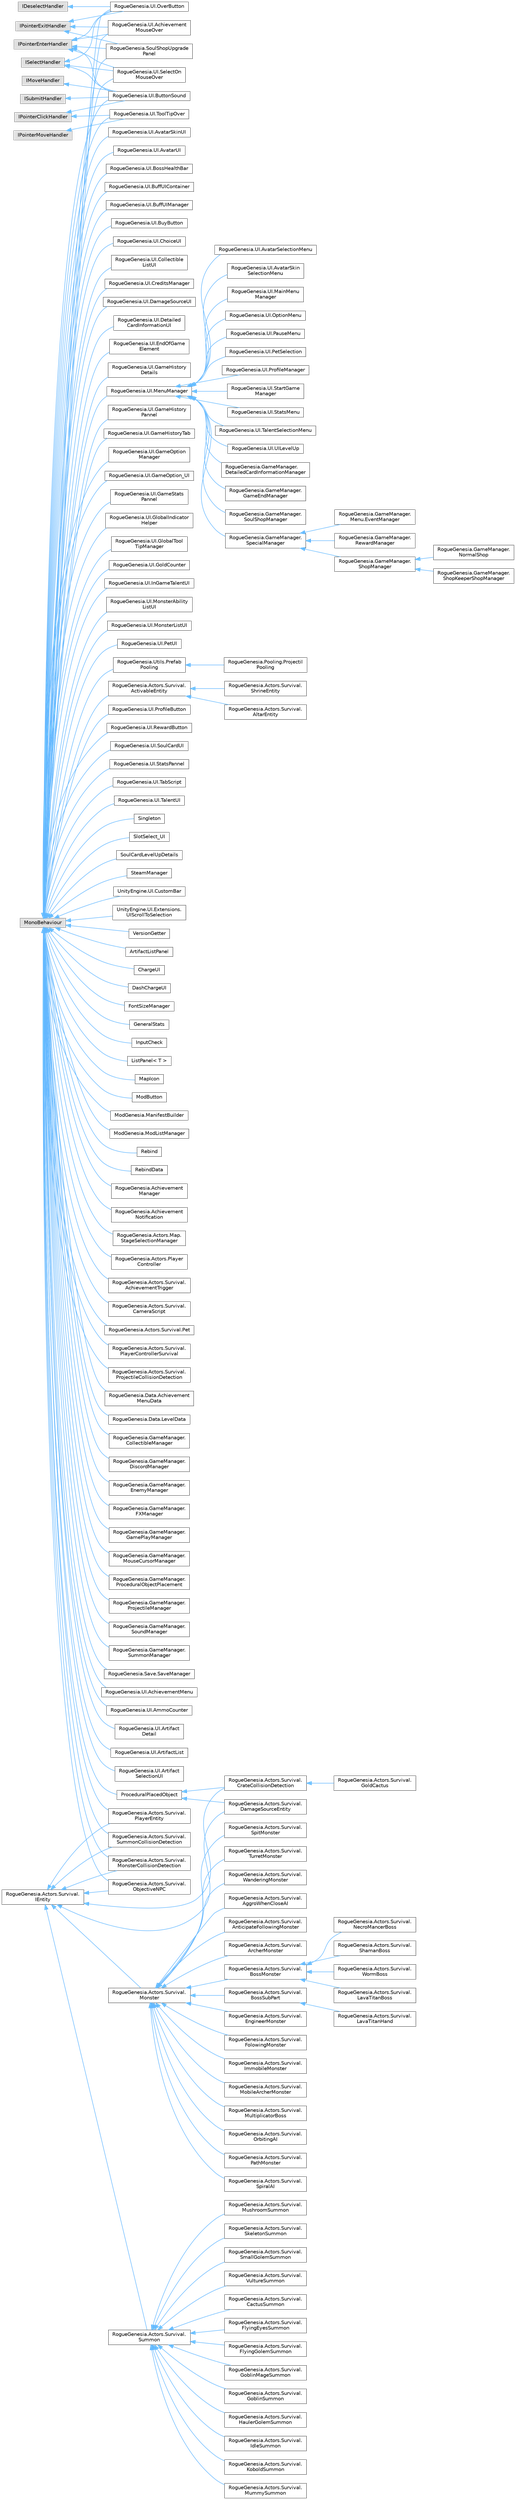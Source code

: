 digraph "Graphical Class Hierarchy"
{
 // LATEX_PDF_SIZE
  bgcolor="transparent";
  edge [fontname=Helvetica,fontsize=10,labelfontname=Helvetica,labelfontsize=10];
  node [fontname=Helvetica,fontsize=10,shape=box,height=0.2,width=0.4];
  rankdir="LR";
  Node0 [label="IDeselectHandler",height=0.2,width=0.4,color="grey60", fillcolor="#E0E0E0", style="filled",tooltip=" "];
  Node0 -> Node1 [dir="back",color="steelblue1",style="solid"];
  Node1 [label="RogueGenesia.UI.OverButton",height=0.2,width=0.4,color="grey40", fillcolor="white", style="filled",URL="$class_rogue_genesia_1_1_u_i_1_1_over_button.html",tooltip=" "];
  Node21 [label="RogueGenesia.Actors.Survival.\lIEntity",height=0.2,width=0.4,color="grey40", fillcolor="white", style="filled",URL="$interface_rogue_genesia_1_1_actors_1_1_survival_1_1_i_entity.html",tooltip=" "];
  Node21 -> Node19 [dir="back",color="steelblue1",style="solid"];
  Node19 [label="RogueGenesia.Actors.Survival.\lCrateCollisionDetection",height=0.2,width=0.4,color="grey40", fillcolor="white", style="filled",URL="$class_rogue_genesia_1_1_actors_1_1_survival_1_1_crate_collision_detection.html",tooltip=" "];
  Node19 -> Node20 [dir="back",color="steelblue1",style="solid"];
  Node20 [label="RogueGenesia.Actors.Survival.\lGoldCactus",height=0.2,width=0.4,color="grey40", fillcolor="white", style="filled",URL="$class_rogue_genesia_1_1_actors_1_1_survival_1_1_gold_cactus.html",tooltip=" "];
  Node21 -> Node22 [dir="back",color="steelblue1",style="solid"];
  Node22 [label="RogueGenesia.Actors.Survival.\lDamageSourceEntity",height=0.2,width=0.4,color="grey40", fillcolor="white", style="filled",URL="$class_rogue_genesia_1_1_actors_1_1_survival_1_1_damage_source_entity.html",tooltip=" "];
  Node21 -> Node23 [dir="back",color="steelblue1",style="solid"];
  Node23 [label="RogueGenesia.Actors.Survival.\lMonster",height=0.2,width=0.4,color="grey40", fillcolor="white", style="filled",URL="$class_rogue_genesia_1_1_actors_1_1_survival_1_1_monster.html",tooltip=" "];
  Node23 -> Node24 [dir="back",color="steelblue1",style="solid"];
  Node24 [label="RogueGenesia.Actors.Survival.\lAggroWhenCloseAI",height=0.2,width=0.4,color="grey40", fillcolor="white", style="filled",URL="$class_rogue_genesia_1_1_actors_1_1_survival_1_1_aggro_when_close_a_i.html",tooltip=" "];
  Node23 -> Node25 [dir="back",color="steelblue1",style="solid"];
  Node25 [label="RogueGenesia.Actors.Survival.\lAnticipateFollowingMonster",height=0.2,width=0.4,color="grey40", fillcolor="white", style="filled",URL="$class_rogue_genesia_1_1_actors_1_1_survival_1_1_anticipate_following_monster.html",tooltip=" "];
  Node23 -> Node26 [dir="back",color="steelblue1",style="solid"];
  Node26 [label="RogueGenesia.Actors.Survival.\lArcherMonster",height=0.2,width=0.4,color="grey40", fillcolor="white", style="filled",URL="$class_rogue_genesia_1_1_actors_1_1_survival_1_1_archer_monster.html",tooltip=" "];
  Node23 -> Node27 [dir="back",color="steelblue1",style="solid"];
  Node27 [label="RogueGenesia.Actors.Survival.\lBossMonster",height=0.2,width=0.4,color="grey40", fillcolor="white", style="filled",URL="$class_rogue_genesia_1_1_actors_1_1_survival_1_1_boss_monster.html",tooltip=" "];
  Node27 -> Node28 [dir="back",color="steelblue1",style="solid"];
  Node28 [label="RogueGenesia.Actors.Survival.\lLavaTitanBoss",height=0.2,width=0.4,color="grey40", fillcolor="white", style="filled",URL="$class_rogue_genesia_1_1_actors_1_1_survival_1_1_lava_titan_boss.html",tooltip=" "];
  Node27 -> Node29 [dir="back",color="steelblue1",style="solid"];
  Node29 [label="RogueGenesia.Actors.Survival.\lNecroMancerBoss",height=0.2,width=0.4,color="grey40", fillcolor="white", style="filled",URL="$class_rogue_genesia_1_1_actors_1_1_survival_1_1_necro_mancer_boss.html",tooltip=" "];
  Node27 -> Node30 [dir="back",color="steelblue1",style="solid"];
  Node30 [label="RogueGenesia.Actors.Survival.\lShamanBoss",height=0.2,width=0.4,color="grey40", fillcolor="white", style="filled",URL="$class_rogue_genesia_1_1_actors_1_1_survival_1_1_shaman_boss.html",tooltip=" "];
  Node27 -> Node31 [dir="back",color="steelblue1",style="solid"];
  Node31 [label="RogueGenesia.Actors.Survival.\lWormBoss",height=0.2,width=0.4,color="grey40", fillcolor="white", style="filled",URL="$class_rogue_genesia_1_1_actors_1_1_survival_1_1_worm_boss.html",tooltip=" "];
  Node23 -> Node32 [dir="back",color="steelblue1",style="solid"];
  Node32 [label="RogueGenesia.Actors.Survival.\lBossSubPart",height=0.2,width=0.4,color="grey40", fillcolor="white", style="filled",URL="$class_rogue_genesia_1_1_actors_1_1_survival_1_1_boss_sub_part.html",tooltip=" "];
  Node32 -> Node33 [dir="back",color="steelblue1",style="solid"];
  Node33 [label="RogueGenesia.Actors.Survival.\lLavaTitanHand",height=0.2,width=0.4,color="grey40", fillcolor="white", style="filled",URL="$class_rogue_genesia_1_1_actors_1_1_survival_1_1_lava_titan_hand.html",tooltip=" "];
  Node23 -> Node34 [dir="back",color="steelblue1",style="solid"];
  Node34 [label="RogueGenesia.Actors.Survival.\lEngineerMonster",height=0.2,width=0.4,color="grey40", fillcolor="white", style="filled",URL="$class_rogue_genesia_1_1_actors_1_1_survival_1_1_engineer_monster.html",tooltip=" "];
  Node23 -> Node35 [dir="back",color="steelblue1",style="solid"];
  Node35 [label="RogueGenesia.Actors.Survival.\lFolowingMonster",height=0.2,width=0.4,color="grey40", fillcolor="white", style="filled",URL="$class_rogue_genesia_1_1_actors_1_1_survival_1_1_folowing_monster.html",tooltip=" "];
  Node23 -> Node36 [dir="back",color="steelblue1",style="solid"];
  Node36 [label="RogueGenesia.Actors.Survival.\lImmobileMonster",height=0.2,width=0.4,color="grey40", fillcolor="white", style="filled",URL="$class_rogue_genesia_1_1_actors_1_1_survival_1_1_immobile_monster.html",tooltip=" "];
  Node23 -> Node37 [dir="back",color="steelblue1",style="solid"];
  Node37 [label="RogueGenesia.Actors.Survival.\lMobileArcherMonster",height=0.2,width=0.4,color="grey40", fillcolor="white", style="filled",URL="$class_rogue_genesia_1_1_actors_1_1_survival_1_1_mobile_archer_monster.html",tooltip=" "];
  Node23 -> Node38 [dir="back",color="steelblue1",style="solid"];
  Node38 [label="RogueGenesia.Actors.Survival.\lMultiplicatorBoss",height=0.2,width=0.4,color="grey40", fillcolor="white", style="filled",URL="$class_rogue_genesia_1_1_actors_1_1_survival_1_1_multiplicator_boss.html",tooltip=" "];
  Node23 -> Node39 [dir="back",color="steelblue1",style="solid"];
  Node39 [label="RogueGenesia.Actors.Survival.\lOrbitingAI",height=0.2,width=0.4,color="grey40", fillcolor="white", style="filled",URL="$class_rogue_genesia_1_1_actors_1_1_survival_1_1_orbiting_a_i.html",tooltip=" "];
  Node23 -> Node40 [dir="back",color="steelblue1",style="solid"];
  Node40 [label="RogueGenesia.Actors.Survival.\lPathMonster",height=0.2,width=0.4,color="grey40", fillcolor="white", style="filled",URL="$class_rogue_genesia_1_1_actors_1_1_survival_1_1_path_monster.html",tooltip=" "];
  Node23 -> Node41 [dir="back",color="steelblue1",style="solid"];
  Node41 [label="RogueGenesia.Actors.Survival.\lSpiralAI",height=0.2,width=0.4,color="grey40", fillcolor="white", style="filled",URL="$class_rogue_genesia_1_1_actors_1_1_survival_1_1_spiral_a_i.html",tooltip=" "];
  Node23 -> Node42 [dir="back",color="steelblue1",style="solid"];
  Node42 [label="RogueGenesia.Actors.Survival.\lSpitMonster",height=0.2,width=0.4,color="grey40", fillcolor="white", style="filled",URL="$class_rogue_genesia_1_1_actors_1_1_survival_1_1_spit_monster.html",tooltip=" "];
  Node23 -> Node43 [dir="back",color="steelblue1",style="solid"];
  Node43 [label="RogueGenesia.Actors.Survival.\lTurretMonster",height=0.2,width=0.4,color="grey40", fillcolor="white", style="filled",URL="$class_rogue_genesia_1_1_actors_1_1_survival_1_1_turret_monster.html",tooltip=" "];
  Node23 -> Node44 [dir="back",color="steelblue1",style="solid"];
  Node44 [label="RogueGenesia.Actors.Survival.\lWanderingMonster",height=0.2,width=0.4,color="grey40", fillcolor="white", style="filled",URL="$class_rogue_genesia_1_1_actors_1_1_survival_1_1_wandering_monster.html",tooltip=" "];
  Node21 -> Node45 [dir="back",color="steelblue1",style="solid"];
  Node45 [label="RogueGenesia.Actors.Survival.\lMonsterCollisionDetection",height=0.2,width=0.4,color="grey40", fillcolor="white", style="filled",URL="$class_rogue_genesia_1_1_actors_1_1_survival_1_1_monster_collision_detection.html",tooltip=" "];
  Node21 -> Node46 [dir="back",color="steelblue1",style="solid"];
  Node46 [label="RogueGenesia.Actors.Survival.\lObjectiveNPC",height=0.2,width=0.4,color="grey40", fillcolor="white", style="filled",URL="$class_rogue_genesia_1_1_actors_1_1_survival_1_1_objective_n_p_c.html",tooltip=" "];
  Node21 -> Node47 [dir="back",color="steelblue1",style="solid"];
  Node47 [label="RogueGenesia.Actors.Survival.\lPlayerEntity",height=0.2,width=0.4,color="grey40", fillcolor="white", style="filled",URL="$class_rogue_genesia_1_1_actors_1_1_survival_1_1_player_entity.html",tooltip=" "];
  Node21 -> Node48 [dir="back",color="steelblue1",style="solid"];
  Node48 [label="RogueGenesia.Actors.Survival.\lSummon",height=0.2,width=0.4,color="grey40", fillcolor="white", style="filled",URL="$class_rogue_genesia_1_1_actors_1_1_survival_1_1_summon.html",tooltip=" "];
  Node48 -> Node49 [dir="back",color="steelblue1",style="solid"];
  Node49 [label="RogueGenesia.Actors.Survival.\lCactusSummon",height=0.2,width=0.4,color="grey40", fillcolor="white", style="filled",URL="$class_rogue_genesia_1_1_actors_1_1_survival_1_1_cactus_summon.html",tooltip=" "];
  Node48 -> Node50 [dir="back",color="steelblue1",style="solid"];
  Node50 [label="RogueGenesia.Actors.Survival.\lFlyingEyesSummon",height=0.2,width=0.4,color="grey40", fillcolor="white", style="filled",URL="$class_rogue_genesia_1_1_actors_1_1_survival_1_1_flying_eyes_summon.html",tooltip=" "];
  Node48 -> Node51 [dir="back",color="steelblue1",style="solid"];
  Node51 [label="RogueGenesia.Actors.Survival.\lFlyingGolemSummon",height=0.2,width=0.4,color="grey40", fillcolor="white", style="filled",URL="$class_rogue_genesia_1_1_actors_1_1_survival_1_1_flying_golem_summon.html",tooltip=" "];
  Node48 -> Node52 [dir="back",color="steelblue1",style="solid"];
  Node52 [label="RogueGenesia.Actors.Survival.\lGoblinMageSummon",height=0.2,width=0.4,color="grey40", fillcolor="white", style="filled",URL="$class_rogue_genesia_1_1_actors_1_1_survival_1_1_goblin_mage_summon.html",tooltip=" "];
  Node48 -> Node53 [dir="back",color="steelblue1",style="solid"];
  Node53 [label="RogueGenesia.Actors.Survival.\lGoblinSummon",height=0.2,width=0.4,color="grey40", fillcolor="white", style="filled",URL="$class_rogue_genesia_1_1_actors_1_1_survival_1_1_goblin_summon.html",tooltip=" "];
  Node48 -> Node54 [dir="back",color="steelblue1",style="solid"];
  Node54 [label="RogueGenesia.Actors.Survival.\lHaulerGolemSummon",height=0.2,width=0.4,color="grey40", fillcolor="white", style="filled",URL="$class_rogue_genesia_1_1_actors_1_1_survival_1_1_hauler_golem_summon.html",tooltip=" "];
  Node48 -> Node55 [dir="back",color="steelblue1",style="solid"];
  Node55 [label="RogueGenesia.Actors.Survival.\lIdleSummon",height=0.2,width=0.4,color="grey40", fillcolor="white", style="filled",URL="$class_rogue_genesia_1_1_actors_1_1_survival_1_1_idle_summon.html",tooltip=" "];
  Node48 -> Node56 [dir="back",color="steelblue1",style="solid"];
  Node56 [label="RogueGenesia.Actors.Survival.\lKoboldSummon",height=0.2,width=0.4,color="grey40", fillcolor="white", style="filled",URL="$class_rogue_genesia_1_1_actors_1_1_survival_1_1_kobold_summon.html",tooltip=" "];
  Node48 -> Node57 [dir="back",color="steelblue1",style="solid"];
  Node57 [label="RogueGenesia.Actors.Survival.\lMummySummon",height=0.2,width=0.4,color="grey40", fillcolor="white", style="filled",URL="$class_rogue_genesia_1_1_actors_1_1_survival_1_1_mummy_summon.html",tooltip=" "];
  Node48 -> Node58 [dir="back",color="steelblue1",style="solid"];
  Node58 [label="RogueGenesia.Actors.Survival.\lMushroomSummon",height=0.2,width=0.4,color="grey40", fillcolor="white", style="filled",URL="$class_rogue_genesia_1_1_actors_1_1_survival_1_1_mushroom_summon.html",tooltip=" "];
  Node48 -> Node59 [dir="back",color="steelblue1",style="solid"];
  Node59 [label="RogueGenesia.Actors.Survival.\lSkeletonSummon",height=0.2,width=0.4,color="grey40", fillcolor="white", style="filled",URL="$class_rogue_genesia_1_1_actors_1_1_survival_1_1_skeleton_summon.html",tooltip=" "];
  Node48 -> Node60 [dir="back",color="steelblue1",style="solid"];
  Node60 [label="RogueGenesia.Actors.Survival.\lSmallGolemSummon",height=0.2,width=0.4,color="grey40", fillcolor="white", style="filled",URL="$class_rogue_genesia_1_1_actors_1_1_survival_1_1_small_golem_summon.html",tooltip=" "];
  Node48 -> Node61 [dir="back",color="steelblue1",style="solid"];
  Node61 [label="RogueGenesia.Actors.Survival.\lVultureSummon",height=0.2,width=0.4,color="grey40", fillcolor="white", style="filled",URL="$class_rogue_genesia_1_1_actors_1_1_survival_1_1_vulture_summon.html",tooltip=" "];
  Node21 -> Node62 [dir="back",color="steelblue1",style="solid"];
  Node62 [label="RogueGenesia.Actors.Survival.\lSummonCollisionDetection",height=0.2,width=0.4,color="grey40", fillcolor="white", style="filled",URL="$class_rogue_genesia_1_1_actors_1_1_survival_1_1_summon_collision_detection.html",tooltip=" "];
  Node101 [label="IMoveHandler",height=0.2,width=0.4,color="grey60", fillcolor="#E0E0E0", style="filled",tooltip=" "];
  Node101 -> Node100 [dir="back",color="steelblue1",style="solid"];
  Node100 [label="RogueGenesia.UI.ButtonSound",height=0.2,width=0.4,color="grey40", fillcolor="white", style="filled",URL="$class_rogue_genesia_1_1_u_i_1_1_button_sound.html",tooltip=" "];
  Node102 [label="IPointerClickHandler",height=0.2,width=0.4,color="grey60", fillcolor="#E0E0E0", style="filled",tooltip=" "];
  Node102 -> Node100 [dir="back",color="steelblue1",style="solid"];
  Node102 -> Node103 [dir="back",color="steelblue1",style="solid"];
  Node103 [label="RogueGenesia.UI.ToolTipOver",height=0.2,width=0.4,color="grey40", fillcolor="white", style="filled",URL="$class_rogue_genesia_1_1_u_i_1_1_tool_tip_over.html",tooltip=" "];
  Node2 [label="IPointerEnterHandler",height=0.2,width=0.4,color="grey60", fillcolor="#E0E0E0", style="filled",tooltip=" "];
  Node2 -> Node3 [dir="back",color="steelblue1",style="solid"];
  Node3 [label="RogueGenesia.SoulShopUpgrade\lPanel",height=0.2,width=0.4,color="grey40", fillcolor="white", style="filled",URL="$class_rogue_genesia_1_1_soul_shop_upgrade_panel.html",tooltip=" "];
  Node2 -> Node5 [dir="back",color="steelblue1",style="solid"];
  Node5 [label="RogueGenesia.UI.Achievement\lMouseOver",height=0.2,width=0.4,color="grey40", fillcolor="white", style="filled",URL="$class_rogue_genesia_1_1_u_i_1_1_achievement_mouse_over.html",tooltip=" "];
  Node2 -> Node100 [dir="back",color="steelblue1",style="solid"];
  Node2 -> Node1 [dir="back",color="steelblue1",style="solid"];
  Node2 -> Node106 [dir="back",color="steelblue1",style="solid"];
  Node106 [label="RogueGenesia.UI.SelectOn\lMouseOver",height=0.2,width=0.4,color="grey40", fillcolor="white", style="filled",URL="$class_rogue_genesia_1_1_u_i_1_1_select_on_mouse_over.html",tooltip=" "];
  Node4 [label="IPointerExitHandler",height=0.2,width=0.4,color="grey60", fillcolor="#E0E0E0", style="filled",tooltip=" "];
  Node4 -> Node3 [dir="back",color="steelblue1",style="solid"];
  Node4 -> Node5 [dir="back",color="steelblue1",style="solid"];
  Node4 -> Node1 [dir="back",color="steelblue1",style="solid"];
  Node104 [label="IPointerMoveHandler",height=0.2,width=0.4,color="grey60", fillcolor="#E0E0E0", style="filled",tooltip=" "];
  Node104 -> Node103 [dir="back",color="steelblue1",style="solid"];
  Node105 [label="ISelectHandler",height=0.2,width=0.4,color="grey60", fillcolor="#E0E0E0", style="filled",tooltip=" "];
  Node105 -> Node100 [dir="back",color="steelblue1",style="solid"];
  Node105 -> Node1 [dir="back",color="steelblue1",style="solid"];
  Node105 -> Node106 [dir="back",color="steelblue1",style="solid"];
  Node107 [label="ISubmitHandler",height=0.2,width=0.4,color="grey60", fillcolor="#E0E0E0", style="filled",tooltip=" "];
  Node107 -> Node100 [dir="back",color="steelblue1",style="solid"];
  Node6 [label="MonoBehaviour",height=0.2,width=0.4,color="grey60", fillcolor="#E0E0E0", style="filled",tooltip=" "];
  Node6 -> Node7 [dir="back",color="steelblue1",style="solid"];
  Node7 [label="ArtifactListPanel",height=0.2,width=0.4,color="grey40", fillcolor="white", style="filled",URL="$class_artifact_list_panel.html",tooltip=" "];
  Node6 -> Node8 [dir="back",color="steelblue1",style="solid"];
  Node8 [label="ChargeUI",height=0.2,width=0.4,color="grey40", fillcolor="white", style="filled",URL="$class_charge_u_i.html",tooltip=" "];
  Node6 -> Node9 [dir="back",color="steelblue1",style="solid"];
  Node9 [label="DashChargeUI",height=0.2,width=0.4,color="grey40", fillcolor="white", style="filled",URL="$class_dash_charge_u_i.html",tooltip=" "];
  Node6 -> Node10 [dir="back",color="steelblue1",style="solid"];
  Node10 [label="FontSizeManager",height=0.2,width=0.4,color="grey40", fillcolor="white", style="filled",URL="$class_font_size_manager.html",tooltip=" "];
  Node6 -> Node11 [dir="back",color="steelblue1",style="solid"];
  Node11 [label="GeneralStats",height=0.2,width=0.4,color="grey40", fillcolor="white", style="filled",URL="$class_general_stats.html",tooltip=" "];
  Node6 -> Node12 [dir="back",color="steelblue1",style="solid"];
  Node12 [label="InputCheck",height=0.2,width=0.4,color="grey40", fillcolor="white", style="filled",URL="$class_input_check.html",tooltip=" "];
  Node6 -> Node13 [dir="back",color="steelblue1",style="solid"];
  Node13 [label="ListPanel\< T \>",height=0.2,width=0.4,color="grey40", fillcolor="white", style="filled",URL="$class_list_panel.html",tooltip=" "];
  Node6 -> Node14 [dir="back",color="steelblue1",style="solid"];
  Node14 [label="MapIcon",height=0.2,width=0.4,color="grey40", fillcolor="white", style="filled",URL="$class_map_icon.html",tooltip=" "];
  Node6 -> Node15 [dir="back",color="steelblue1",style="solid"];
  Node15 [label="ModButton",height=0.2,width=0.4,color="grey40", fillcolor="white", style="filled",URL="$class_mod_button.html",tooltip=" "];
  Node6 -> Node16 [dir="back",color="steelblue1",style="solid"];
  Node16 [label="ModGenesia.ManifestBuilder",height=0.2,width=0.4,color="grey40", fillcolor="white", style="filled",URL="$class_mod_genesia_1_1_manifest_builder.html",tooltip=" "];
  Node6 -> Node17 [dir="back",color="steelblue1",style="solid"];
  Node17 [label="ModGenesia.ModListManager",height=0.2,width=0.4,color="grey40", fillcolor="white", style="filled",URL="$class_mod_genesia_1_1_mod_list_manager.html",tooltip=" "];
  Node6 -> Node18 [dir="back",color="steelblue1",style="solid"];
  Node18 [label="ProceduralPlacedObject",height=0.2,width=0.4,color="grey40", fillcolor="white", style="filled",URL="$class_procedural_placed_object.html",tooltip=" "];
  Node18 -> Node19 [dir="back",color="steelblue1",style="solid"];
  Node18 -> Node22 [dir="back",color="steelblue1",style="solid"];
  Node6 -> Node63 [dir="back",color="steelblue1",style="solid"];
  Node63 [label="Rebind",height=0.2,width=0.4,color="grey40", fillcolor="white", style="filled",URL="$class_rebind.html",tooltip=" "];
  Node6 -> Node64 [dir="back",color="steelblue1",style="solid"];
  Node64 [label="RebindData",height=0.2,width=0.4,color="grey40", fillcolor="white", style="filled",URL="$class_rebind_data.html",tooltip=" "];
  Node6 -> Node65 [dir="back",color="steelblue1",style="solid"];
  Node65 [label="RogueGenesia.Achievement\lManager",height=0.2,width=0.4,color="grey40", fillcolor="white", style="filled",URL="$class_rogue_genesia_1_1_achievement_manager.html",tooltip=" "];
  Node6 -> Node66 [dir="back",color="steelblue1",style="solid"];
  Node66 [label="RogueGenesia.Achievement\lNotification",height=0.2,width=0.4,color="grey40", fillcolor="white", style="filled",URL="$class_rogue_genesia_1_1_achievement_notification.html",tooltip=" "];
  Node6 -> Node67 [dir="back",color="steelblue1",style="solid"];
  Node67 [label="RogueGenesia.Actors.Map.\lStageSelectionManager",height=0.2,width=0.4,color="grey40", fillcolor="white", style="filled",URL="$class_rogue_genesia_1_1_actors_1_1_map_1_1_stage_selection_manager.html",tooltip=" "];
  Node6 -> Node68 [dir="back",color="steelblue1",style="solid"];
  Node68 [label="RogueGenesia.Actors.Player\lController",height=0.2,width=0.4,color="grey40", fillcolor="white", style="filled",URL="$class_rogue_genesia_1_1_actors_1_1_player_controller.html",tooltip=" "];
  Node6 -> Node69 [dir="back",color="steelblue1",style="solid"];
  Node69 [label="RogueGenesia.Actors.Survival.\lAchievementTrigger",height=0.2,width=0.4,color="grey40", fillcolor="white", style="filled",URL="$class_rogue_genesia_1_1_actors_1_1_survival_1_1_achievement_trigger.html",tooltip=" "];
  Node6 -> Node70 [dir="back",color="steelblue1",style="solid"];
  Node70 [label="RogueGenesia.Actors.Survival.\lActivableEntity",height=0.2,width=0.4,color="grey40", fillcolor="white", style="filled",URL="$class_rogue_genesia_1_1_actors_1_1_survival_1_1_activable_entity.html",tooltip=" "];
  Node70 -> Node71 [dir="back",color="steelblue1",style="solid"];
  Node71 [label="RogueGenesia.Actors.Survival.\lAltarEntity",height=0.2,width=0.4,color="grey40", fillcolor="white", style="filled",URL="$class_rogue_genesia_1_1_actors_1_1_survival_1_1_altar_entity.html",tooltip=" "];
  Node70 -> Node72 [dir="back",color="steelblue1",style="solid"];
  Node72 [label="RogueGenesia.Actors.Survival.\lShrineEntity",height=0.2,width=0.4,color="grey40", fillcolor="white", style="filled",URL="$class_rogue_genesia_1_1_actors_1_1_survival_1_1_shrine_entity.html",tooltip=" "];
  Node6 -> Node73 [dir="back",color="steelblue1",style="solid"];
  Node73 [label="RogueGenesia.Actors.Survival.\lCameraScript",height=0.2,width=0.4,color="grey40", fillcolor="white", style="filled",URL="$class_rogue_genesia_1_1_actors_1_1_survival_1_1_camera_script.html",tooltip=" "];
  Node6 -> Node45 [dir="back",color="steelblue1",style="solid"];
  Node6 -> Node46 [dir="back",color="steelblue1",style="solid"];
  Node6 -> Node74 [dir="back",color="steelblue1",style="solid"];
  Node74 [label="RogueGenesia.Actors.Survival.Pet",height=0.2,width=0.4,color="grey40", fillcolor="white", style="filled",URL="$class_rogue_genesia_1_1_actors_1_1_survival_1_1_pet.html",tooltip=" "];
  Node6 -> Node75 [dir="back",color="steelblue1",style="solid"];
  Node75 [label="RogueGenesia.Actors.Survival.\lPlayerControllerSurvival",height=0.2,width=0.4,color="grey40", fillcolor="white", style="filled",URL="$class_rogue_genesia_1_1_actors_1_1_survival_1_1_player_controller_survival.html",tooltip=" "];
  Node6 -> Node47 [dir="back",color="steelblue1",style="solid"];
  Node6 -> Node76 [dir="back",color="steelblue1",style="solid"];
  Node76 [label="RogueGenesia.Actors.Survival.\lProjectileCollisionDetection",height=0.2,width=0.4,color="grey40", fillcolor="white", style="filled",URL="$class_rogue_genesia_1_1_actors_1_1_survival_1_1_projectile_collision_detection.html",tooltip=" "];
  Node6 -> Node62 [dir="back",color="steelblue1",style="solid"];
  Node6 -> Node77 [dir="back",color="steelblue1",style="solid"];
  Node77 [label="RogueGenesia.Data.Achievement\lMenuData",height=0.2,width=0.4,color="grey40", fillcolor="white", style="filled",URL="$class_rogue_genesia_1_1_data_1_1_achievement_menu_data.html",tooltip=" "];
  Node6 -> Node78 [dir="back",color="steelblue1",style="solid"];
  Node78 [label="RogueGenesia.Data.LevelData",height=0.2,width=0.4,color="grey40", fillcolor="white", style="filled",URL="$class_rogue_genesia_1_1_data_1_1_level_data.html",tooltip=" "];
  Node6 -> Node79 [dir="back",color="steelblue1",style="solid"];
  Node79 [label="RogueGenesia.GameManager.\lCollectibleManager",height=0.2,width=0.4,color="grey40", fillcolor="white", style="filled",URL="$class_rogue_genesia_1_1_game_manager_1_1_collectible_manager.html",tooltip=" "];
  Node6 -> Node80 [dir="back",color="steelblue1",style="solid"];
  Node80 [label="RogueGenesia.GameManager.\lDiscordManager",height=0.2,width=0.4,color="grey40", fillcolor="white", style="filled",URL="$class_rogue_genesia_1_1_game_manager_1_1_discord_manager.html",tooltip=" "];
  Node6 -> Node81 [dir="back",color="steelblue1",style="solid"];
  Node81 [label="RogueGenesia.GameManager.\lEnemyManager",height=0.2,width=0.4,color="grey40", fillcolor="white", style="filled",URL="$class_rogue_genesia_1_1_game_manager_1_1_enemy_manager.html",tooltip=" "];
  Node6 -> Node82 [dir="back",color="steelblue1",style="solid"];
  Node82 [label="RogueGenesia.GameManager.\lFXManager",height=0.2,width=0.4,color="grey40", fillcolor="white", style="filled",URL="$class_rogue_genesia_1_1_game_manager_1_1_f_x_manager.html",tooltip=" "];
  Node6 -> Node83 [dir="back",color="steelblue1",style="solid"];
  Node83 [label="RogueGenesia.GameManager.\lGamePlayManager",height=0.2,width=0.4,color="grey40", fillcolor="white", style="filled",URL="$class_rogue_genesia_1_1_game_manager_1_1_game_play_manager.html",tooltip=" "];
  Node6 -> Node84 [dir="back",color="steelblue1",style="solid"];
  Node84 [label="RogueGenesia.GameManager.\lMouseCursorManager",height=0.2,width=0.4,color="grey40", fillcolor="white", style="filled",URL="$class_rogue_genesia_1_1_game_manager_1_1_mouse_cursor_manager.html",tooltip=" "];
  Node6 -> Node85 [dir="back",color="steelblue1",style="solid"];
  Node85 [label="RogueGenesia.GameManager.\lProceduralObjectPlacement",height=0.2,width=0.4,color="grey40", fillcolor="white", style="filled",URL="$class_rogue_genesia_1_1_game_manager_1_1_procedural_object_placement.html",tooltip=" "];
  Node6 -> Node86 [dir="back",color="steelblue1",style="solid"];
  Node86 [label="RogueGenesia.GameManager.\lProjectileManager",height=0.2,width=0.4,color="grey40", fillcolor="white", style="filled",URL="$class_rogue_genesia_1_1_game_manager_1_1_projectile_manager.html",tooltip=" "];
  Node6 -> Node87 [dir="back",color="steelblue1",style="solid"];
  Node87 [label="RogueGenesia.GameManager.\lSoundManager",height=0.2,width=0.4,color="grey40", fillcolor="white", style="filled",URL="$class_rogue_genesia_1_1_game_manager_1_1_sound_manager.html",tooltip=" "];
  Node6 -> Node88 [dir="back",color="steelblue1",style="solid"];
  Node88 [label="RogueGenesia.GameManager.\lSummonManager",height=0.2,width=0.4,color="grey40", fillcolor="white", style="filled",URL="$class_rogue_genesia_1_1_game_manager_1_1_summon_manager.html",tooltip=" "];
  Node6 -> Node89 [dir="back",color="steelblue1",style="solid"];
  Node89 [label="RogueGenesia.Save.SaveManager",height=0.2,width=0.4,color="grey40", fillcolor="white", style="filled",URL="$class_rogue_genesia_1_1_save_1_1_save_manager.html",tooltip=" "];
  Node6 -> Node3 [dir="back",color="steelblue1",style="solid"];
  Node6 -> Node90 [dir="back",color="steelblue1",style="solid"];
  Node90 [label="RogueGenesia.UI.AchievementMenu",height=0.2,width=0.4,color="grey40", fillcolor="white", style="filled",URL="$class_rogue_genesia_1_1_u_i_1_1_achievement_menu.html",tooltip=" "];
  Node6 -> Node5 [dir="back",color="steelblue1",style="solid"];
  Node6 -> Node91 [dir="back",color="steelblue1",style="solid"];
  Node91 [label="RogueGenesia.UI.AmmoCounter",height=0.2,width=0.4,color="grey40", fillcolor="white", style="filled",URL="$class_rogue_genesia_1_1_u_i_1_1_ammo_counter.html",tooltip=" "];
  Node6 -> Node92 [dir="back",color="steelblue1",style="solid"];
  Node92 [label="RogueGenesia.UI.Artifact\lDetail",height=0.2,width=0.4,color="grey40", fillcolor="white", style="filled",URL="$class_rogue_genesia_1_1_u_i_1_1_artifact_detail.html",tooltip=" "];
  Node6 -> Node93 [dir="back",color="steelblue1",style="solid"];
  Node93 [label="RogueGenesia.UI.ArtifactList",height=0.2,width=0.4,color="grey40", fillcolor="white", style="filled",URL="$class_rogue_genesia_1_1_u_i_1_1_artifact_list.html",tooltip=" "];
  Node6 -> Node94 [dir="back",color="steelblue1",style="solid"];
  Node94 [label="RogueGenesia.UI.Artifact\lSelectionUI",height=0.2,width=0.4,color="grey40", fillcolor="white", style="filled",URL="$class_rogue_genesia_1_1_u_i_1_1_artifact_selection_u_i.html",tooltip=" "];
  Node6 -> Node95 [dir="back",color="steelblue1",style="solid"];
  Node95 [label="RogueGenesia.UI.AvatarSkinUI",height=0.2,width=0.4,color="grey40", fillcolor="white", style="filled",URL="$class_rogue_genesia_1_1_u_i_1_1_avatar_skin_u_i.html",tooltip=" "];
  Node6 -> Node96 [dir="back",color="steelblue1",style="solid"];
  Node96 [label="RogueGenesia.UI.AvatarUI",height=0.2,width=0.4,color="grey40", fillcolor="white", style="filled",URL="$class_rogue_genesia_1_1_u_i_1_1_avatar_u_i.html",tooltip=" "];
  Node6 -> Node97 [dir="back",color="steelblue1",style="solid"];
  Node97 [label="RogueGenesia.UI.BossHealthBar",height=0.2,width=0.4,color="grey40", fillcolor="white", style="filled",URL="$class_rogue_genesia_1_1_u_i_1_1_boss_health_bar.html",tooltip=" "];
  Node6 -> Node98 [dir="back",color="steelblue1",style="solid"];
  Node98 [label="RogueGenesia.UI.BuffUIContainer",height=0.2,width=0.4,color="grey40", fillcolor="white", style="filled",URL="$class_rogue_genesia_1_1_u_i_1_1_buff_u_i_container.html",tooltip=" "];
  Node6 -> Node99 [dir="back",color="steelblue1",style="solid"];
  Node99 [label="RogueGenesia.UI.BuffUIManager",height=0.2,width=0.4,color="grey40", fillcolor="white", style="filled",URL="$class_rogue_genesia_1_1_u_i_1_1_buff_u_i_manager.html",tooltip=" "];
  Node6 -> Node100 [dir="back",color="steelblue1",style="solid"];
  Node6 -> Node108 [dir="back",color="steelblue1",style="solid"];
  Node108 [label="RogueGenesia.UI.BuyButton",height=0.2,width=0.4,color="grey40", fillcolor="white", style="filled",URL="$class_rogue_genesia_1_1_u_i_1_1_buy_button.html",tooltip=" "];
  Node6 -> Node109 [dir="back",color="steelblue1",style="solid"];
  Node109 [label="RogueGenesia.UI.ChoiceUI",height=0.2,width=0.4,color="grey40", fillcolor="white", style="filled",URL="$class_rogue_genesia_1_1_u_i_1_1_choice_u_i.html",tooltip=" "];
  Node6 -> Node110 [dir="back",color="steelblue1",style="solid"];
  Node110 [label="RogueGenesia.UI.Collectible\lListUI",height=0.2,width=0.4,color="grey40", fillcolor="white", style="filled",URL="$class_rogue_genesia_1_1_u_i_1_1_collectible_list_u_i.html",tooltip=" "];
  Node6 -> Node111 [dir="back",color="steelblue1",style="solid"];
  Node111 [label="RogueGenesia.UI.CreditsManager",height=0.2,width=0.4,color="grey40", fillcolor="white", style="filled",URL="$class_rogue_genesia_1_1_u_i_1_1_credits_manager.html",tooltip=" "];
  Node6 -> Node112 [dir="back",color="steelblue1",style="solid"];
  Node112 [label="RogueGenesia.UI.DamageSourceUI",height=0.2,width=0.4,color="grey40", fillcolor="white", style="filled",URL="$class_rogue_genesia_1_1_u_i_1_1_damage_source_u_i.html",tooltip=" "];
  Node6 -> Node113 [dir="back",color="steelblue1",style="solid"];
  Node113 [label="RogueGenesia.UI.Detailed\lCardInformationUI",height=0.2,width=0.4,color="grey40", fillcolor="white", style="filled",URL="$class_rogue_genesia_1_1_u_i_1_1_detailed_card_information_u_i.html",tooltip=" "];
  Node6 -> Node114 [dir="back",color="steelblue1",style="solid"];
  Node114 [label="RogueGenesia.UI.EndOfGame\lElement",height=0.2,width=0.4,color="grey40", fillcolor="white", style="filled",URL="$class_rogue_genesia_1_1_u_i_1_1_end_of_game_element.html",tooltip=" "];
  Node6 -> Node115 [dir="back",color="steelblue1",style="solid"];
  Node115 [label="RogueGenesia.UI.GameHistory\lDetails",height=0.2,width=0.4,color="grey40", fillcolor="white", style="filled",URL="$class_rogue_genesia_1_1_u_i_1_1_game_history_details.html",tooltip=" "];
  Node6 -> Node116 [dir="back",color="steelblue1",style="solid"];
  Node116 [label="RogueGenesia.UI.GameHistory\lPannel",height=0.2,width=0.4,color="grey40", fillcolor="white", style="filled",URL="$class_rogue_genesia_1_1_u_i_1_1_game_history_pannel.html",tooltip=" "];
  Node6 -> Node117 [dir="back",color="steelblue1",style="solid"];
  Node117 [label="RogueGenesia.UI.GameHistoryTab",height=0.2,width=0.4,color="grey40", fillcolor="white", style="filled",URL="$class_rogue_genesia_1_1_u_i_1_1_game_history_tab.html",tooltip=" "];
  Node6 -> Node118 [dir="back",color="steelblue1",style="solid"];
  Node118 [label="RogueGenesia.UI.GameOption\lManager",height=0.2,width=0.4,color="grey40", fillcolor="white", style="filled",URL="$class_rogue_genesia_1_1_u_i_1_1_game_option_manager.html",tooltip=" "];
  Node6 -> Node119 [dir="back",color="steelblue1",style="solid"];
  Node119 [label="RogueGenesia.UI.GameOption_UI",height=0.2,width=0.4,color="grey40", fillcolor="white", style="filled",URL="$class_rogue_genesia_1_1_u_i_1_1_game_option___u_i.html",tooltip=" "];
  Node6 -> Node120 [dir="back",color="steelblue1",style="solid"];
  Node120 [label="RogueGenesia.UI.GameStats\lPannel",height=0.2,width=0.4,color="grey40", fillcolor="white", style="filled",URL="$class_rogue_genesia_1_1_u_i_1_1_game_stats_pannel.html",tooltip=" "];
  Node6 -> Node121 [dir="back",color="steelblue1",style="solid"];
  Node121 [label="RogueGenesia.UI.GlobalIndicator\lHelper",height=0.2,width=0.4,color="grey40", fillcolor="white", style="filled",URL="$class_rogue_genesia_1_1_u_i_1_1_global_indicator_helper.html",tooltip=" "];
  Node6 -> Node122 [dir="back",color="steelblue1",style="solid"];
  Node122 [label="RogueGenesia.UI.GlobalTool\lTipManager",height=0.2,width=0.4,color="grey40", fillcolor="white", style="filled",URL="$class_rogue_genesia_1_1_u_i_1_1_global_tool_tip_manager.html",tooltip=" "];
  Node6 -> Node123 [dir="back",color="steelblue1",style="solid"];
  Node123 [label="RogueGenesia.UI.GoldCounter",height=0.2,width=0.4,color="grey40", fillcolor="white", style="filled",URL="$class_rogue_genesia_1_1_u_i_1_1_gold_counter.html",tooltip=" "];
  Node6 -> Node124 [dir="back",color="steelblue1",style="solid"];
  Node124 [label="RogueGenesia.UI.InGameTalentUI",height=0.2,width=0.4,color="grey40", fillcolor="white", style="filled",URL="$class_rogue_genesia_1_1_u_i_1_1_in_game_talent_u_i.html",tooltip=" "];
  Node6 -> Node125 [dir="back",color="steelblue1",style="solid"];
  Node125 [label="RogueGenesia.UI.MenuManager",height=0.2,width=0.4,color="grey40", fillcolor="white", style="filled",URL="$class_rogue_genesia_1_1_u_i_1_1_menu_manager.html",tooltip=" "];
  Node125 -> Node126 [dir="back",color="steelblue1",style="solid"];
  Node126 [label="RogueGenesia.GameManager.\lDetailedCardInformationManager",height=0.2,width=0.4,color="grey40", fillcolor="white", style="filled",URL="$class_rogue_genesia_1_1_game_manager_1_1_detailed_card_information_manager.html",tooltip=" "];
  Node125 -> Node127 [dir="back",color="steelblue1",style="solid"];
  Node127 [label="RogueGenesia.GameManager.\lGameEndManager",height=0.2,width=0.4,color="grey40", fillcolor="white", style="filled",URL="$class_rogue_genesia_1_1_game_manager_1_1_game_end_manager.html",tooltip=" "];
  Node125 -> Node128 [dir="back",color="steelblue1",style="solid"];
  Node128 [label="RogueGenesia.GameManager.\lSoulShopManager",height=0.2,width=0.4,color="grey40", fillcolor="white", style="filled",URL="$class_rogue_genesia_1_1_game_manager_1_1_soul_shop_manager.html",tooltip=" "];
  Node125 -> Node129 [dir="back",color="steelblue1",style="solid"];
  Node129 [label="RogueGenesia.GameManager.\lSpecialManager",height=0.2,width=0.4,color="grey40", fillcolor="white", style="filled",URL="$class_rogue_genesia_1_1_game_manager_1_1_special_manager.html",tooltip=" "];
  Node129 -> Node130 [dir="back",color="steelblue1",style="solid"];
  Node130 [label="RogueGenesia.GameManager.\lMenu.EventManager",height=0.2,width=0.4,color="grey40", fillcolor="white", style="filled",URL="$class_rogue_genesia_1_1_game_manager_1_1_menu_1_1_event_manager.html",tooltip=" "];
  Node129 -> Node131 [dir="back",color="steelblue1",style="solid"];
  Node131 [label="RogueGenesia.GameManager.\lRewardManager",height=0.2,width=0.4,color="grey40", fillcolor="white", style="filled",URL="$class_rogue_genesia_1_1_game_manager_1_1_reward_manager.html",tooltip=" "];
  Node129 -> Node132 [dir="back",color="steelblue1",style="solid"];
  Node132 [label="RogueGenesia.GameManager.\lShopManager",height=0.2,width=0.4,color="grey40", fillcolor="white", style="filled",URL="$class_rogue_genesia_1_1_game_manager_1_1_shop_manager.html",tooltip=" "];
  Node132 -> Node133 [dir="back",color="steelblue1",style="solid"];
  Node133 [label="RogueGenesia.GameManager.\lNormalShop",height=0.2,width=0.4,color="grey40", fillcolor="white", style="filled",URL="$class_rogue_genesia_1_1_game_manager_1_1_normal_shop.html",tooltip=" "];
  Node132 -> Node134 [dir="back",color="steelblue1",style="solid"];
  Node134 [label="RogueGenesia.GameManager.\lShopKeeperShopManager",height=0.2,width=0.4,color="grey40", fillcolor="white", style="filled",URL="$class_rogue_genesia_1_1_game_manager_1_1_shop_keeper_shop_manager.html",tooltip=" "];
  Node125 -> Node135 [dir="back",color="steelblue1",style="solid"];
  Node135 [label="RogueGenesia.UI.AvatarSelectionMenu",height=0.2,width=0.4,color="grey40", fillcolor="white", style="filled",URL="$class_rogue_genesia_1_1_u_i_1_1_avatar_selection_menu.html",tooltip=" "];
  Node125 -> Node136 [dir="back",color="steelblue1",style="solid"];
  Node136 [label="RogueGenesia.UI.AvatarSkin\lSelectionMenu",height=0.2,width=0.4,color="grey40", fillcolor="white", style="filled",URL="$class_rogue_genesia_1_1_u_i_1_1_avatar_skin_selection_menu.html",tooltip=" "];
  Node125 -> Node137 [dir="back",color="steelblue1",style="solid"];
  Node137 [label="RogueGenesia.UI.MainMenu\lManager",height=0.2,width=0.4,color="grey40", fillcolor="white", style="filled",URL="$class_rogue_genesia_1_1_u_i_1_1_main_menu_manager.html",tooltip=" "];
  Node125 -> Node138 [dir="back",color="steelblue1",style="solid"];
  Node138 [label="RogueGenesia.UI.OptionMenu",height=0.2,width=0.4,color="grey40", fillcolor="white", style="filled",URL="$class_rogue_genesia_1_1_u_i_1_1_option_menu.html",tooltip=" "];
  Node125 -> Node139 [dir="back",color="steelblue1",style="solid"];
  Node139 [label="RogueGenesia.UI.PauseMenu",height=0.2,width=0.4,color="grey40", fillcolor="white", style="filled",URL="$class_rogue_genesia_1_1_u_i_1_1_pause_menu.html",tooltip=" "];
  Node125 -> Node140 [dir="back",color="steelblue1",style="solid"];
  Node140 [label="RogueGenesia.UI.PetSelection",height=0.2,width=0.4,color="grey40", fillcolor="white", style="filled",URL="$class_rogue_genesia_1_1_u_i_1_1_pet_selection.html",tooltip=" "];
  Node125 -> Node141 [dir="back",color="steelblue1",style="solid"];
  Node141 [label="RogueGenesia.UI.ProfileManager",height=0.2,width=0.4,color="grey40", fillcolor="white", style="filled",URL="$class_rogue_genesia_1_1_u_i_1_1_profile_manager.html",tooltip=" "];
  Node125 -> Node142 [dir="back",color="steelblue1",style="solid"];
  Node142 [label="RogueGenesia.UI.StartGame\lManager",height=0.2,width=0.4,color="grey40", fillcolor="white", style="filled",URL="$class_rogue_genesia_1_1_u_i_1_1_start_game_manager.html",tooltip=" "];
  Node125 -> Node143 [dir="back",color="steelblue1",style="solid"];
  Node143 [label="RogueGenesia.UI.StatsMenu",height=0.2,width=0.4,color="grey40", fillcolor="white", style="filled",URL="$class_rogue_genesia_1_1_u_i_1_1_stats_menu.html",tooltip=" "];
  Node125 -> Node144 [dir="back",color="steelblue1",style="solid"];
  Node144 [label="RogueGenesia.UI.TalentSelectionMenu",height=0.2,width=0.4,color="grey40", fillcolor="white", style="filled",URL="$class_rogue_genesia_1_1_u_i_1_1_talent_selection_menu.html",tooltip=" "];
  Node125 -> Node145 [dir="back",color="steelblue1",style="solid"];
  Node145 [label="RogueGenesia.UI.UILevelUp",height=0.2,width=0.4,color="grey40", fillcolor="white", style="filled",URL="$class_rogue_genesia_1_1_u_i_1_1_u_i_level_up.html",tooltip=" "];
  Node6 -> Node146 [dir="back",color="steelblue1",style="solid"];
  Node146 [label="RogueGenesia.UI.MonsterAbility\lListUI",height=0.2,width=0.4,color="grey40", fillcolor="white", style="filled",URL="$class_rogue_genesia_1_1_u_i_1_1_monster_ability_list_u_i.html",tooltip=" "];
  Node6 -> Node147 [dir="back",color="steelblue1",style="solid"];
  Node147 [label="RogueGenesia.UI.MonsterListUI",height=0.2,width=0.4,color="grey40", fillcolor="white", style="filled",URL="$class_rogue_genesia_1_1_u_i_1_1_monster_list_u_i.html",tooltip=" "];
  Node6 -> Node1 [dir="back",color="steelblue1",style="solid"];
  Node6 -> Node148 [dir="back",color="steelblue1",style="solid"];
  Node148 [label="RogueGenesia.UI.PetUI",height=0.2,width=0.4,color="grey40", fillcolor="white", style="filled",URL="$class_rogue_genesia_1_1_u_i_1_1_pet_u_i.html",tooltip=" "];
  Node6 -> Node149 [dir="back",color="steelblue1",style="solid"];
  Node149 [label="RogueGenesia.UI.ProfileButton",height=0.2,width=0.4,color="grey40", fillcolor="white", style="filled",URL="$class_rogue_genesia_1_1_u_i_1_1_profile_button.html",tooltip=" "];
  Node6 -> Node150 [dir="back",color="steelblue1",style="solid"];
  Node150 [label="RogueGenesia.UI.RewardButton",height=0.2,width=0.4,color="grey40", fillcolor="white", style="filled",URL="$class_rogue_genesia_1_1_u_i_1_1_reward_button.html",tooltip=" "];
  Node6 -> Node106 [dir="back",color="steelblue1",style="solid"];
  Node6 -> Node151 [dir="back",color="steelblue1",style="solid"];
  Node151 [label="RogueGenesia.UI.SoulCardUI",height=0.2,width=0.4,color="grey40", fillcolor="white", style="filled",URL="$class_rogue_genesia_1_1_u_i_1_1_soul_card_u_i.html",tooltip=" "];
  Node6 -> Node152 [dir="back",color="steelblue1",style="solid"];
  Node152 [label="RogueGenesia.UI.StatsPannel",height=0.2,width=0.4,color="grey40", fillcolor="white", style="filled",URL="$class_rogue_genesia_1_1_u_i_1_1_stats_pannel.html",tooltip=" "];
  Node6 -> Node153 [dir="back",color="steelblue1",style="solid"];
  Node153 [label="RogueGenesia.UI.TabScript",height=0.2,width=0.4,color="grey40", fillcolor="white", style="filled",URL="$class_rogue_genesia_1_1_u_i_1_1_tab_script.html",tooltip=" "];
  Node6 -> Node154 [dir="back",color="steelblue1",style="solid"];
  Node154 [label="RogueGenesia.UI.TalentUI",height=0.2,width=0.4,color="grey40", fillcolor="white", style="filled",URL="$class_rogue_genesia_1_1_u_i_1_1_talent_u_i.html",tooltip=" "];
  Node6 -> Node103 [dir="back",color="steelblue1",style="solid"];
  Node6 -> Node155 [dir="back",color="steelblue1",style="solid"];
  Node155 [label="RogueGenesia.Utils.Prefab\lPooling",height=0.2,width=0.4,color="grey40", fillcolor="white", style="filled",URL="$class_rogue_genesia_1_1_utils_1_1_prefab_pooling.html",tooltip=" "];
  Node155 -> Node156 [dir="back",color="steelblue1",style="solid"];
  Node156 [label="RogueGenesia.Pooling.Projectil\lPooling",height=0.2,width=0.4,color="grey40", fillcolor="white", style="filled",URL="$class_rogue_genesia_1_1_pooling_1_1_projectil_pooling.html",tooltip=" "];
  Node6 -> Node157 [dir="back",color="steelblue1",style="solid"];
  Node157 [label="Singleton",height=0.2,width=0.4,color="grey40", fillcolor="white", style="filled",URL="$class_singleton.html",tooltip=" "];
  Node6 -> Node158 [dir="back",color="steelblue1",style="solid"];
  Node158 [label="SlotSelect_UI",height=0.2,width=0.4,color="grey40", fillcolor="white", style="filled",URL="$class_slot_select___u_i.html",tooltip=" "];
  Node6 -> Node159 [dir="back",color="steelblue1",style="solid"];
  Node159 [label="SoulCardLevelUpDetails",height=0.2,width=0.4,color="grey40", fillcolor="white", style="filled",URL="$class_soul_card_level_up_details.html",tooltip=" "];
  Node6 -> Node160 [dir="back",color="steelblue1",style="solid"];
  Node160 [label="SteamManager",height=0.2,width=0.4,color="grey40", fillcolor="white", style="filled",URL="$class_steam_manager.html",tooltip=" "];
  Node6 -> Node161 [dir="back",color="steelblue1",style="solid"];
  Node161 [label="UnityEngine.UI.CustomBar",height=0.2,width=0.4,color="grey40", fillcolor="white", style="filled",URL="$class_unity_engine_1_1_u_i_1_1_custom_bar.html",tooltip="A standard slider that can be moved between a minimum and maximum value."];
  Node6 -> Node162 [dir="back",color="steelblue1",style="solid"];
  Node162 [label="UnityEngine.UI.Extensions.\lUIScrollToSelection",height=0.2,width=0.4,color="grey40", fillcolor="white", style="filled",URL="$class_unity_engine_1_1_u_i_1_1_extensions_1_1_u_i_scroll_to_selection.html",tooltip=" "];
  Node6 -> Node163 [dir="back",color="steelblue1",style="solid"];
  Node163 [label="VersionGetter",height=0.2,width=0.4,color="grey40", fillcolor="white", style="filled",URL="$class_version_getter.html",tooltip=" "];
}
